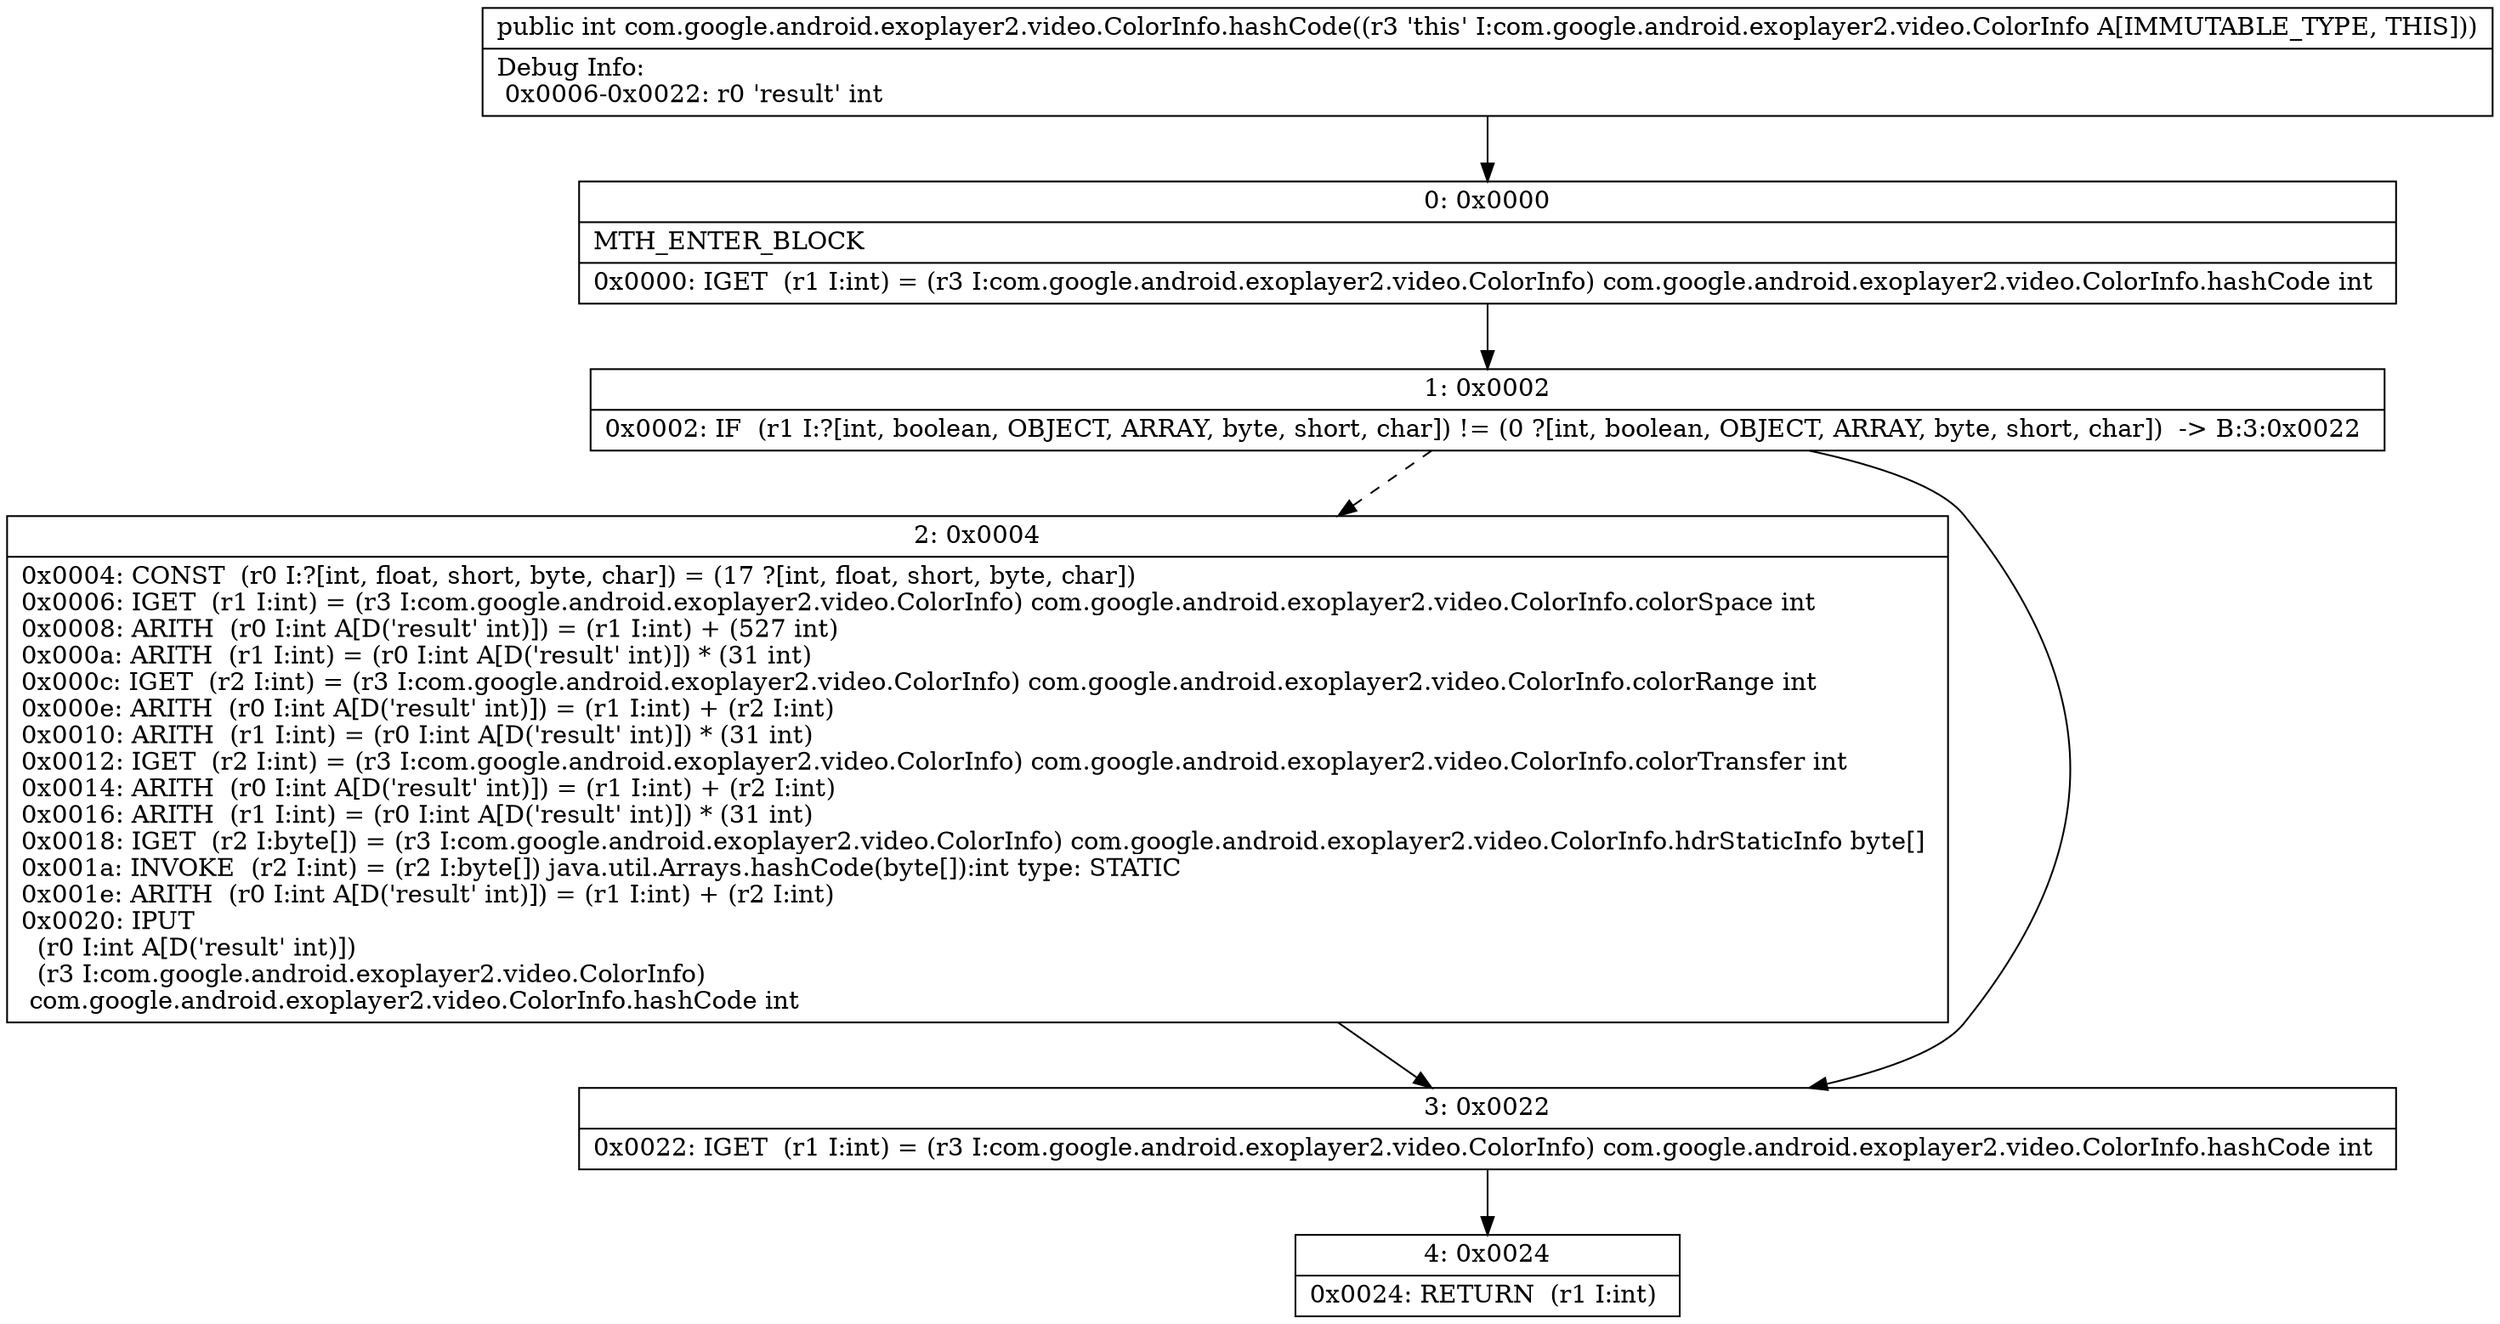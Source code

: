 digraph "CFG forcom.google.android.exoplayer2.video.ColorInfo.hashCode()I" {
Node_0 [shape=record,label="{0\:\ 0x0000|MTH_ENTER_BLOCK\l|0x0000: IGET  (r1 I:int) = (r3 I:com.google.android.exoplayer2.video.ColorInfo) com.google.android.exoplayer2.video.ColorInfo.hashCode int \l}"];
Node_1 [shape=record,label="{1\:\ 0x0002|0x0002: IF  (r1 I:?[int, boolean, OBJECT, ARRAY, byte, short, char]) != (0 ?[int, boolean, OBJECT, ARRAY, byte, short, char])  \-\> B:3:0x0022 \l}"];
Node_2 [shape=record,label="{2\:\ 0x0004|0x0004: CONST  (r0 I:?[int, float, short, byte, char]) = (17 ?[int, float, short, byte, char]) \l0x0006: IGET  (r1 I:int) = (r3 I:com.google.android.exoplayer2.video.ColorInfo) com.google.android.exoplayer2.video.ColorInfo.colorSpace int \l0x0008: ARITH  (r0 I:int A[D('result' int)]) = (r1 I:int) + (527 int) \l0x000a: ARITH  (r1 I:int) = (r0 I:int A[D('result' int)]) * (31 int) \l0x000c: IGET  (r2 I:int) = (r3 I:com.google.android.exoplayer2.video.ColorInfo) com.google.android.exoplayer2.video.ColorInfo.colorRange int \l0x000e: ARITH  (r0 I:int A[D('result' int)]) = (r1 I:int) + (r2 I:int) \l0x0010: ARITH  (r1 I:int) = (r0 I:int A[D('result' int)]) * (31 int) \l0x0012: IGET  (r2 I:int) = (r3 I:com.google.android.exoplayer2.video.ColorInfo) com.google.android.exoplayer2.video.ColorInfo.colorTransfer int \l0x0014: ARITH  (r0 I:int A[D('result' int)]) = (r1 I:int) + (r2 I:int) \l0x0016: ARITH  (r1 I:int) = (r0 I:int A[D('result' int)]) * (31 int) \l0x0018: IGET  (r2 I:byte[]) = (r3 I:com.google.android.exoplayer2.video.ColorInfo) com.google.android.exoplayer2.video.ColorInfo.hdrStaticInfo byte[] \l0x001a: INVOKE  (r2 I:int) = (r2 I:byte[]) java.util.Arrays.hashCode(byte[]):int type: STATIC \l0x001e: ARITH  (r0 I:int A[D('result' int)]) = (r1 I:int) + (r2 I:int) \l0x0020: IPUT  \l  (r0 I:int A[D('result' int)])\l  (r3 I:com.google.android.exoplayer2.video.ColorInfo)\l com.google.android.exoplayer2.video.ColorInfo.hashCode int \l}"];
Node_3 [shape=record,label="{3\:\ 0x0022|0x0022: IGET  (r1 I:int) = (r3 I:com.google.android.exoplayer2.video.ColorInfo) com.google.android.exoplayer2.video.ColorInfo.hashCode int \l}"];
Node_4 [shape=record,label="{4\:\ 0x0024|0x0024: RETURN  (r1 I:int) \l}"];
MethodNode[shape=record,label="{public int com.google.android.exoplayer2.video.ColorInfo.hashCode((r3 'this' I:com.google.android.exoplayer2.video.ColorInfo A[IMMUTABLE_TYPE, THIS]))  | Debug Info:\l  0x0006\-0x0022: r0 'result' int\l}"];
MethodNode -> Node_0;
Node_0 -> Node_1;
Node_1 -> Node_2[style=dashed];
Node_1 -> Node_3;
Node_2 -> Node_3;
Node_3 -> Node_4;
}

